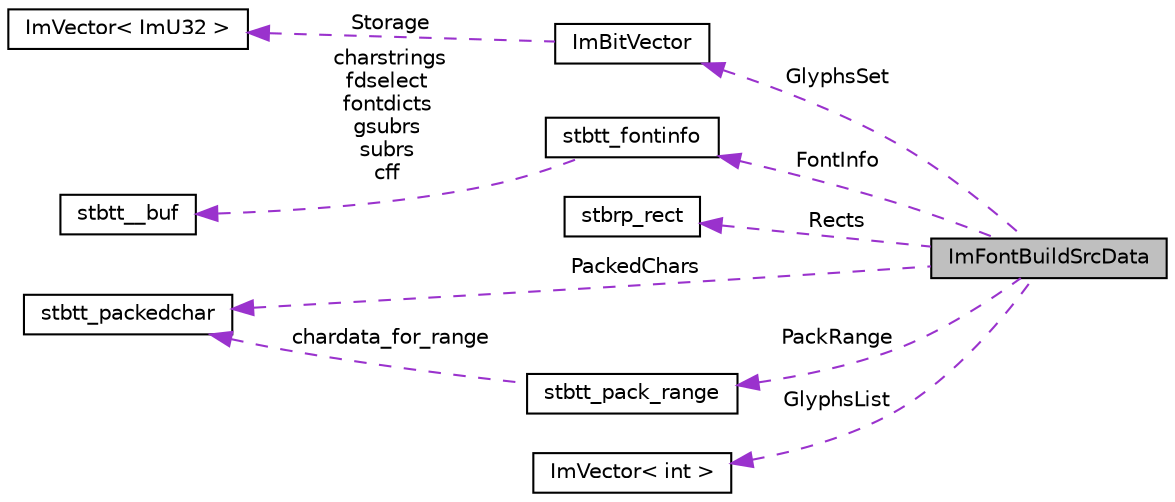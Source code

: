 digraph "ImFontBuildSrcData"
{
 // LATEX_PDF_SIZE
  edge [fontname="Helvetica",fontsize="10",labelfontname="Helvetica",labelfontsize="10"];
  node [fontname="Helvetica",fontsize="10",shape=record];
  rankdir="LR";
  Node1 [label="ImFontBuildSrcData",height=0.2,width=0.4,color="black", fillcolor="grey75", style="filled", fontcolor="black",tooltip=" "];
  Node2 -> Node1 [dir="back",color="darkorchid3",fontsize="10",style="dashed",label=" GlyphsSet" ,fontname="Helvetica"];
  Node2 [label="ImBitVector",height=0.2,width=0.4,color="black", fillcolor="white", style="filled",URL="$struct_im_bit_vector.html",tooltip=" "];
  Node3 -> Node2 [dir="back",color="darkorchid3",fontsize="10",style="dashed",label=" Storage" ,fontname="Helvetica"];
  Node3 [label="ImVector\< ImU32 \>",height=0.2,width=0.4,color="black", fillcolor="white", style="filled",URL="$struct_im_vector.html",tooltip=" "];
  Node4 -> Node1 [dir="back",color="darkorchid3",fontsize="10",style="dashed",label=" FontInfo" ,fontname="Helvetica"];
  Node4 [label="stbtt_fontinfo",height=0.2,width=0.4,color="black", fillcolor="white", style="filled",URL="$structstbtt__fontinfo.html",tooltip=" "];
  Node5 -> Node4 [dir="back",color="darkorchid3",fontsize="10",style="dashed",label=" charstrings\nfdselect\nfontdicts\ngsubrs\nsubrs\ncff" ,fontname="Helvetica"];
  Node5 [label="stbtt__buf",height=0.2,width=0.4,color="black", fillcolor="white", style="filled",URL="$structstbtt____buf.html",tooltip=" "];
  Node6 -> Node1 [dir="back",color="darkorchid3",fontsize="10",style="dashed",label=" Rects" ,fontname="Helvetica"];
  Node6 [label="stbrp_rect",height=0.2,width=0.4,color="black", fillcolor="white", style="filled",URL="$structstbrp__rect.html",tooltip=" "];
  Node7 -> Node1 [dir="back",color="darkorchid3",fontsize="10",style="dashed",label=" PackedChars" ,fontname="Helvetica"];
  Node7 [label="stbtt_packedchar",height=0.2,width=0.4,color="black", fillcolor="white", style="filled",URL="$structstbtt__packedchar.html",tooltip=" "];
  Node8 -> Node1 [dir="back",color="darkorchid3",fontsize="10",style="dashed",label=" GlyphsList" ,fontname="Helvetica"];
  Node8 [label="ImVector\< int \>",height=0.2,width=0.4,color="black", fillcolor="white", style="filled",URL="$struct_im_vector.html",tooltip=" "];
  Node9 -> Node1 [dir="back",color="darkorchid3",fontsize="10",style="dashed",label=" PackRange" ,fontname="Helvetica"];
  Node9 [label="stbtt_pack_range",height=0.2,width=0.4,color="black", fillcolor="white", style="filled",URL="$structstbtt__pack__range.html",tooltip=" "];
  Node7 -> Node9 [dir="back",color="darkorchid3",fontsize="10",style="dashed",label=" chardata_for_range" ,fontname="Helvetica"];
}
